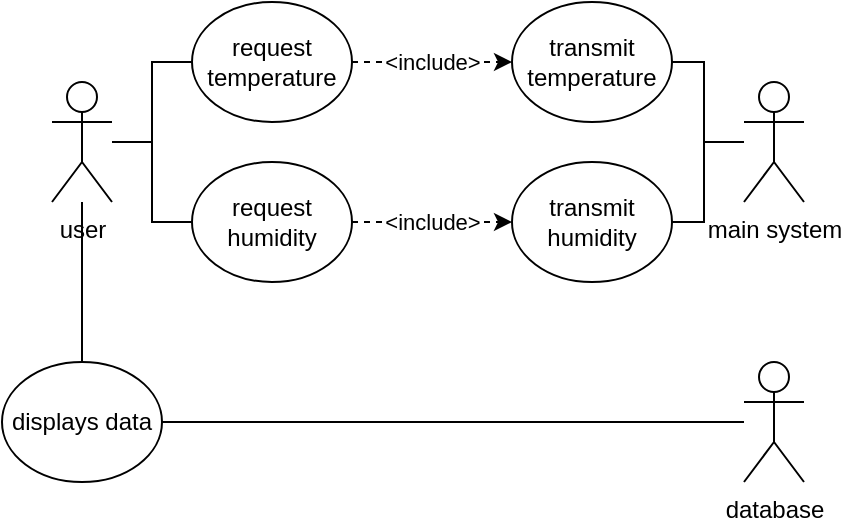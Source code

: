 <mxfile version="15.7.3" type="device"><diagram id="JmnejSEduoCT7TytoDDk" name="Page-1"><mxGraphModel dx="1038" dy="547" grid="1" gridSize="10" guides="1" tooltips="1" connect="1" arrows="1" fold="1" page="1" pageScale="1" pageWidth="827" pageHeight="1169" math="0" shadow="0"><root><mxCell id="0"/><mxCell id="1" parent="0"/><mxCell id="oKYzP39CSi-67vJdzxgp-69" style="edgeStyle=orthogonalEdgeStyle;rounded=0;orthogonalLoop=1;jettySize=auto;html=1;startArrow=none;startFill=0;endArrow=none;endFill=0;" edge="1" parent="1" source="oKYzP39CSi-67vJdzxgp-19" target="oKYzP39CSi-67vJdzxgp-64"><mxGeometry relative="1" as="geometry"/></mxCell><mxCell id="oKYzP39CSi-67vJdzxgp-70" style="edgeStyle=orthogonalEdgeStyle;rounded=0;orthogonalLoop=1;jettySize=auto;html=1;startArrow=none;startFill=0;endArrow=none;endFill=0;" edge="1" parent="1" source="oKYzP39CSi-67vJdzxgp-19" target="oKYzP39CSi-67vJdzxgp-65"><mxGeometry relative="1" as="geometry"/></mxCell><mxCell id="oKYzP39CSi-67vJdzxgp-19" value="user" style="shape=umlActor;verticalLabelPosition=bottom;verticalAlign=top;html=1;outlineConnect=0;" vertex="1" parent="1"><mxGeometry x="170" y="100" width="30" height="60" as="geometry"/></mxCell><mxCell id="oKYzP39CSi-67vJdzxgp-79" style="edgeStyle=orthogonalEdgeStyle;rounded=0;orthogonalLoop=1;jettySize=auto;html=1;entryX=1;entryY=0.5;entryDx=0;entryDy=0;startArrow=none;startFill=0;endArrow=none;endFill=0;" edge="1" parent="1" source="oKYzP39CSi-67vJdzxgp-30" target="oKYzP39CSi-67vJdzxgp-72"><mxGeometry relative="1" as="geometry"/></mxCell><mxCell id="oKYzP39CSi-67vJdzxgp-80" style="edgeStyle=orthogonalEdgeStyle;rounded=0;orthogonalLoop=1;jettySize=auto;html=1;startArrow=none;startFill=0;endArrow=none;endFill=0;" edge="1" parent="1" source="oKYzP39CSi-67vJdzxgp-30" target="oKYzP39CSi-67vJdzxgp-73"><mxGeometry relative="1" as="geometry"/></mxCell><mxCell id="oKYzP39CSi-67vJdzxgp-30" value="main system" style="shape=umlActor;verticalLabelPosition=bottom;verticalAlign=top;html=1;outlineConnect=0;" vertex="1" parent="1"><mxGeometry x="516" y="100" width="30" height="60" as="geometry"/></mxCell><mxCell id="oKYzP39CSi-67vJdzxgp-74" value="&amp;lt;include&amp;gt;" style="edgeStyle=orthogonalEdgeStyle;rounded=0;orthogonalLoop=1;jettySize=auto;html=1;startArrow=none;startFill=0;endArrow=classic;endFill=1;dashed=1;" edge="1" parent="1" source="oKYzP39CSi-67vJdzxgp-64" target="oKYzP39CSi-67vJdzxgp-72"><mxGeometry relative="1" as="geometry"/></mxCell><mxCell id="oKYzP39CSi-67vJdzxgp-64" value="request temperature" style="ellipse;whiteSpace=wrap;html=1;" vertex="1" parent="1"><mxGeometry x="240" y="60" width="80" height="60" as="geometry"/></mxCell><mxCell id="oKYzP39CSi-67vJdzxgp-75" value="&amp;lt;include&amp;gt;" style="edgeStyle=orthogonalEdgeStyle;rounded=0;orthogonalLoop=1;jettySize=auto;html=1;startArrow=none;startFill=0;endArrow=classic;endFill=1;dashed=1;" edge="1" parent="1" source="oKYzP39CSi-67vJdzxgp-65" target="oKYzP39CSi-67vJdzxgp-73"><mxGeometry relative="1" as="geometry"/></mxCell><mxCell id="oKYzP39CSi-67vJdzxgp-65" value="request humidity" style="ellipse;whiteSpace=wrap;html=1;" vertex="1" parent="1"><mxGeometry x="240" y="140" width="80" height="60" as="geometry"/></mxCell><mxCell id="oKYzP39CSi-67vJdzxgp-68" value="" style="edgeStyle=orthogonalEdgeStyle;rounded=0;orthogonalLoop=1;jettySize=auto;html=1;startArrow=none;startFill=0;endArrow=none;endFill=0;" edge="1" parent="1" source="oKYzP39CSi-67vJdzxgp-66" target="oKYzP39CSi-67vJdzxgp-67"><mxGeometry relative="1" as="geometry"/></mxCell><mxCell id="oKYzP39CSi-67vJdzxgp-66" value="database" style="shape=umlActor;verticalLabelPosition=bottom;verticalAlign=top;html=1;outlineConnect=0;" vertex="1" parent="1"><mxGeometry x="516" y="240" width="30" height="60" as="geometry"/></mxCell><mxCell id="oKYzP39CSi-67vJdzxgp-71" style="edgeStyle=orthogonalEdgeStyle;rounded=0;orthogonalLoop=1;jettySize=auto;html=1;startArrow=none;startFill=0;endArrow=none;endFill=0;" edge="1" parent="1" source="oKYzP39CSi-67vJdzxgp-67" target="oKYzP39CSi-67vJdzxgp-19"><mxGeometry relative="1" as="geometry"/></mxCell><mxCell id="oKYzP39CSi-67vJdzxgp-67" value="displays data" style="ellipse;whiteSpace=wrap;html=1;" vertex="1" parent="1"><mxGeometry x="145" y="240" width="80" height="60" as="geometry"/></mxCell><mxCell id="oKYzP39CSi-67vJdzxgp-72" value="transmit temperature" style="ellipse;whiteSpace=wrap;html=1;" vertex="1" parent="1"><mxGeometry x="400" y="60" width="80" height="60" as="geometry"/></mxCell><mxCell id="oKYzP39CSi-67vJdzxgp-73" value="transmit humidity" style="ellipse;whiteSpace=wrap;html=1;" vertex="1" parent="1"><mxGeometry x="400" y="140" width="80" height="60" as="geometry"/></mxCell></root></mxGraphModel></diagram></mxfile>